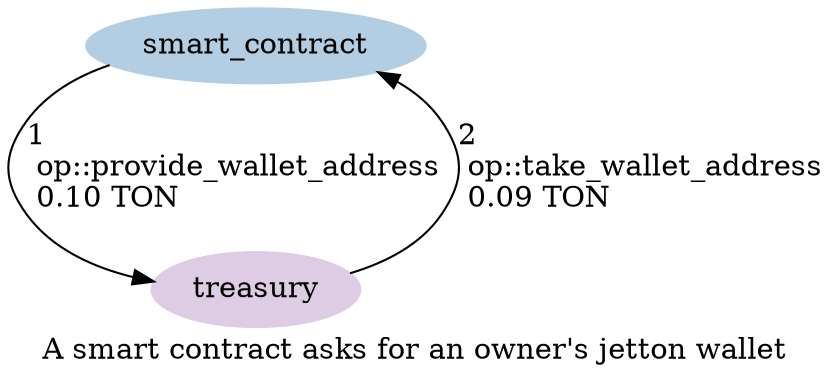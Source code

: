 digraph {
    label="A smart contract asks for an owner's jetton wallet"
    node [ colorscheme=pastel19 style=filled ]

    /* Entities */
    smart_contract [ color=2 ]
    treasury [ color=4 ]

    /* Relationships */
    smart_contract -> treasury [ label="1\l op::provide_wallet_address\l 0.10 TON\l" ]
    treasury -> smart_contract [ label="2\l op::take_wallet_address\l 0.09 TON\l" ]

    /* Ranks */
    { rank=min smart_contract }
    { rank=max treasury }
}
